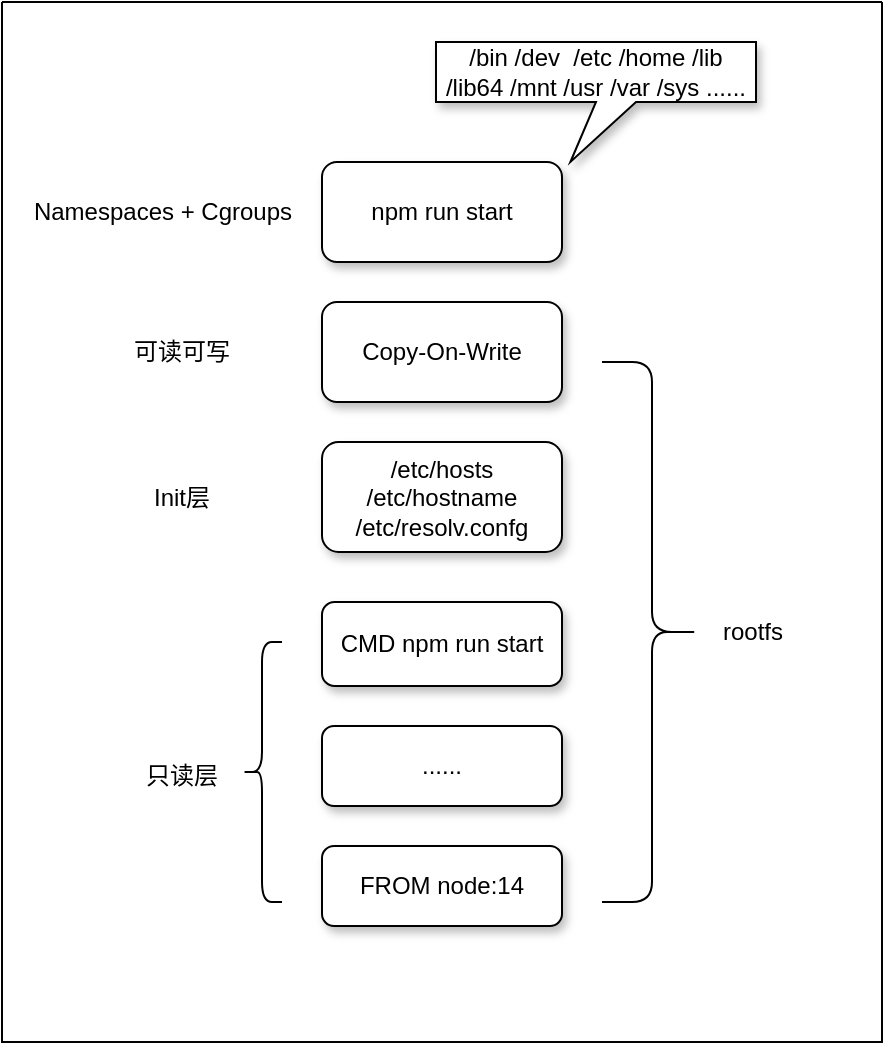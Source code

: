 <mxfile version="17.4.0" type="device"><diagram id="beLik3Pl0Td78mG3mzOk" name="Page-1"><mxGraphModel dx="946" dy="525" grid="1" gridSize="10" guides="1" tooltips="1" connect="1" arrows="1" fold="1" page="1" pageScale="1" pageWidth="1654" pageHeight="2336" math="0" shadow="0"><root><mxCell id="0"/><mxCell id="1" parent="0"/><mxCell id="ytHiOpYuoUUtINqG2SUR-3" value="" style="swimlane;startSize=0;" vertex="1" parent="1"><mxGeometry x="450" y="2070" width="440" height="520" as="geometry"/></mxCell><mxCell id="ytHiOpYuoUUtINqG2SUR-7" value="/etc/hosts&lt;br&gt;/etc/hostname&lt;br&gt;/etc/resolv.confg" style="rounded=1;whiteSpace=wrap;html=1;shadow=1;" vertex="1" parent="ytHiOpYuoUUtINqG2SUR-3"><mxGeometry x="160" y="220" width="120" height="55" as="geometry"/></mxCell><mxCell id="ytHiOpYuoUUtINqG2SUR-8" value="Copy-On-Write" style="rounded=1;whiteSpace=wrap;html=1;shadow=1;" vertex="1" parent="ytHiOpYuoUUtINqG2SUR-3"><mxGeometry x="160" y="150" width="120" height="50" as="geometry"/></mxCell><mxCell id="ytHiOpYuoUUtINqG2SUR-9" value="npm run start" style="rounded=1;whiteSpace=wrap;html=1;shadow=1;" vertex="1" parent="ytHiOpYuoUUtINqG2SUR-3"><mxGeometry x="160" y="80" width="120" height="50" as="geometry"/></mxCell><mxCell id="ytHiOpYuoUUtINqG2SUR-10" value="可读可写" style="text;html=1;strokeColor=none;fillColor=none;align=center;verticalAlign=middle;whiteSpace=wrap;rounded=0;" vertex="1" parent="ytHiOpYuoUUtINqG2SUR-3"><mxGeometry x="60" y="160" width="60" height="30" as="geometry"/></mxCell><mxCell id="ytHiOpYuoUUtINqG2SUR-12" value="Init层" style="text;html=1;strokeColor=none;fillColor=none;align=center;verticalAlign=middle;whiteSpace=wrap;rounded=0;" vertex="1" parent="ytHiOpYuoUUtINqG2SUR-3"><mxGeometry x="60" y="232.5" width="60" height="30" as="geometry"/></mxCell><mxCell id="ytHiOpYuoUUtINqG2SUR-16" value="只读层" style="text;html=1;strokeColor=none;fillColor=none;align=center;verticalAlign=middle;whiteSpace=wrap;rounded=0;" vertex="1" parent="ytHiOpYuoUUtINqG2SUR-3"><mxGeometry x="60" y="372" width="60" height="30" as="geometry"/></mxCell><mxCell id="ytHiOpYuoUUtINqG2SUR-19" value="" style="shape=curlyBracket;whiteSpace=wrap;html=1;rounded=1;flipH=1;" vertex="1" parent="ytHiOpYuoUUtINqG2SUR-3"><mxGeometry x="300" y="180" width="50" height="270" as="geometry"/></mxCell><mxCell id="ytHiOpYuoUUtINqG2SUR-13" value="CMD npm run start" style="rounded=1;whiteSpace=wrap;html=1;shadow=1;" vertex="1" parent="ytHiOpYuoUUtINqG2SUR-3"><mxGeometry x="160" y="300" width="120" height="42" as="geometry"/></mxCell><mxCell id="ytHiOpYuoUUtINqG2SUR-14" value="......" style="rounded=1;whiteSpace=wrap;html=1;shadow=1;" vertex="1" parent="ytHiOpYuoUUtINqG2SUR-3"><mxGeometry x="160" y="362" width="120" height="40" as="geometry"/></mxCell><mxCell id="ytHiOpYuoUUtINqG2SUR-15" value="FROM node:14" style="rounded=1;whiteSpace=wrap;html=1;shadow=1;" vertex="1" parent="ytHiOpYuoUUtINqG2SUR-3"><mxGeometry x="160" y="422" width="120" height="40" as="geometry"/></mxCell><mxCell id="ytHiOpYuoUUtINqG2SUR-20" value="" style="shape=curlyBracket;whiteSpace=wrap;html=1;rounded=1;" vertex="1" parent="ytHiOpYuoUUtINqG2SUR-3"><mxGeometry x="120" y="320" width="20" height="130" as="geometry"/></mxCell><mxCell id="ytHiOpYuoUUtINqG2SUR-21" value="rootfs" style="text;html=1;align=center;verticalAlign=middle;resizable=0;points=[];autosize=1;strokeColor=none;fillColor=none;" vertex="1" parent="ytHiOpYuoUUtINqG2SUR-3"><mxGeometry x="350" y="305" width="50" height="20" as="geometry"/></mxCell><mxCell id="ytHiOpYuoUUtINqG2SUR-22" value="Namespaces + Cgroups" style="text;html=1;align=center;verticalAlign=middle;resizable=0;points=[];autosize=1;strokeColor=none;fillColor=none;" vertex="1" parent="ytHiOpYuoUUtINqG2SUR-3"><mxGeometry x="10" y="95" width="140" height="20" as="geometry"/></mxCell><mxCell id="ytHiOpYuoUUtINqG2SUR-23" value="/bin /dev&amp;nbsp; /etc /home /lib /lib64 /mnt /usr /var /sys ......" style="shape=callout;whiteSpace=wrap;html=1;perimeter=calloutPerimeter;shadow=1;position2=0.42;" vertex="1" parent="ytHiOpYuoUUtINqG2SUR-3"><mxGeometry x="217" y="20" width="160" height="60" as="geometry"/></mxCell></root></mxGraphModel></diagram></mxfile>